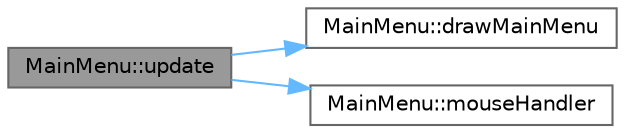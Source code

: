 digraph "MainMenu::update"
{
 // LATEX_PDF_SIZE
  bgcolor="transparent";
  edge [fontname=Helvetica,fontsize=10,labelfontname=Helvetica,labelfontsize=10];
  node [fontname=Helvetica,fontsize=10,shape=box,height=0.2,width=0.4];
  rankdir="LR";
  Node1 [label="MainMenu::update",height=0.2,width=0.4,color="gray40", fillcolor="grey60", style="filled", fontcolor="black",tooltip=" "];
  Node1 -> Node2 [color="steelblue1",style="solid"];
  Node2 [label="MainMenu::drawMainMenu",height=0.2,width=0.4,color="grey40", fillcolor="white", style="filled",URL="$class_main_menu_af056cd8c534dc7c504291f3440e59c59.html#af056cd8c534dc7c504291f3440e59c59",tooltip=" "];
  Node1 -> Node3 [color="steelblue1",style="solid"];
  Node3 [label="MainMenu::mouseHandler",height=0.2,width=0.4,color="grey40", fillcolor="white", style="filled",URL="$class_main_menu_aed28829ce05229cfb0076215693cf215.html#aed28829ce05229cfb0076215693cf215",tooltip=" "];
}
